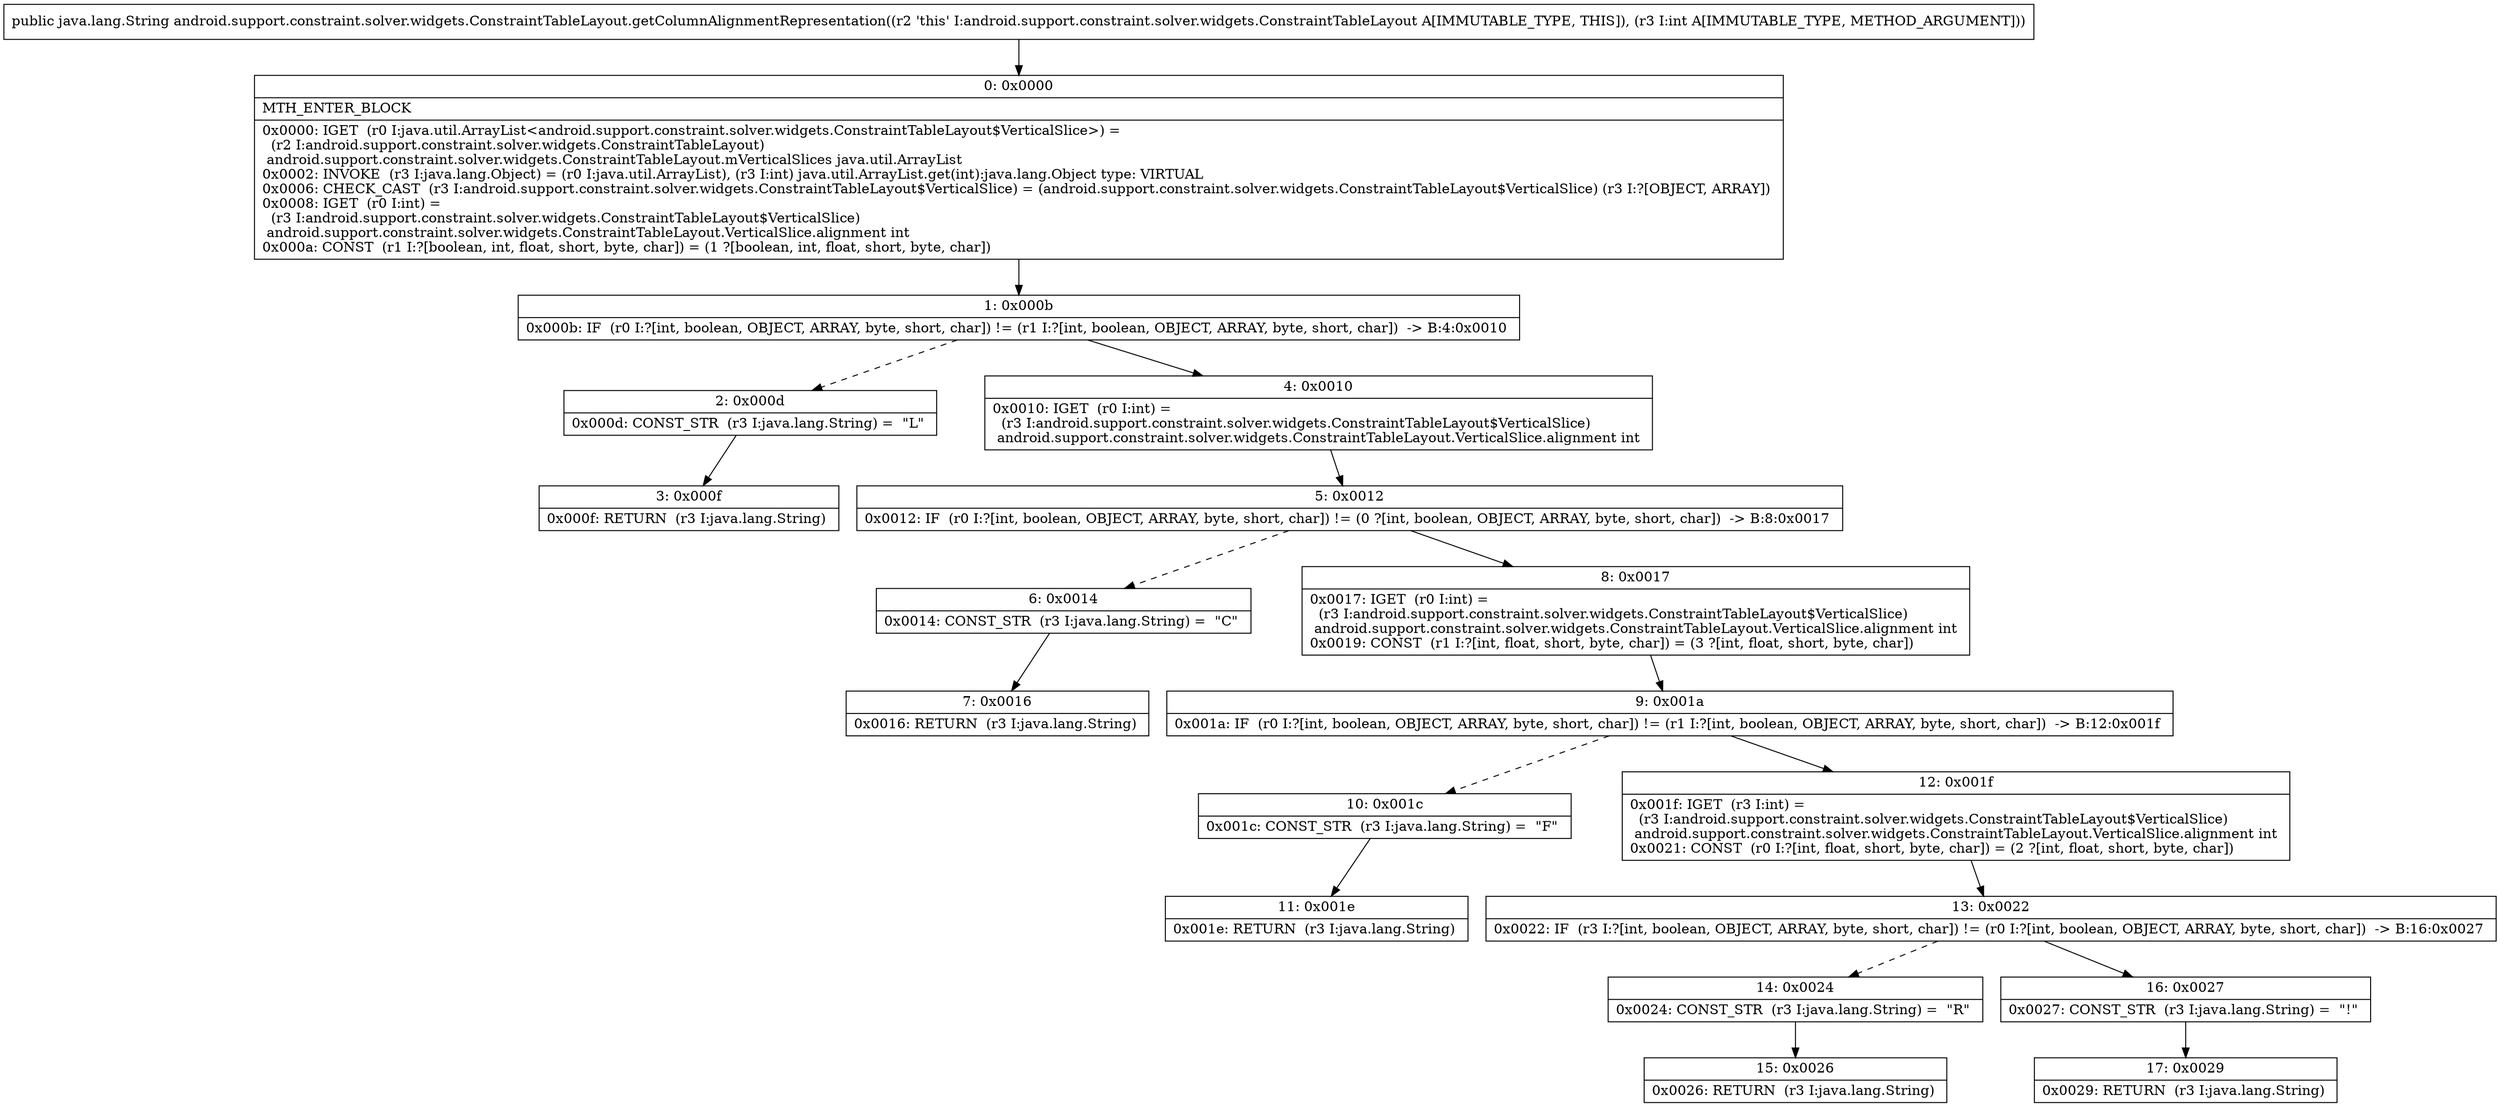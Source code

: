 digraph "CFG forandroid.support.constraint.solver.widgets.ConstraintTableLayout.getColumnAlignmentRepresentation(I)Ljava\/lang\/String;" {
Node_0 [shape=record,label="{0\:\ 0x0000|MTH_ENTER_BLOCK\l|0x0000: IGET  (r0 I:java.util.ArrayList\<android.support.constraint.solver.widgets.ConstraintTableLayout$VerticalSlice\>) = \l  (r2 I:android.support.constraint.solver.widgets.ConstraintTableLayout)\l android.support.constraint.solver.widgets.ConstraintTableLayout.mVerticalSlices java.util.ArrayList \l0x0002: INVOKE  (r3 I:java.lang.Object) = (r0 I:java.util.ArrayList), (r3 I:int) java.util.ArrayList.get(int):java.lang.Object type: VIRTUAL \l0x0006: CHECK_CAST  (r3 I:android.support.constraint.solver.widgets.ConstraintTableLayout$VerticalSlice) = (android.support.constraint.solver.widgets.ConstraintTableLayout$VerticalSlice) (r3 I:?[OBJECT, ARRAY]) \l0x0008: IGET  (r0 I:int) = \l  (r3 I:android.support.constraint.solver.widgets.ConstraintTableLayout$VerticalSlice)\l android.support.constraint.solver.widgets.ConstraintTableLayout.VerticalSlice.alignment int \l0x000a: CONST  (r1 I:?[boolean, int, float, short, byte, char]) = (1 ?[boolean, int, float, short, byte, char]) \l}"];
Node_1 [shape=record,label="{1\:\ 0x000b|0x000b: IF  (r0 I:?[int, boolean, OBJECT, ARRAY, byte, short, char]) != (r1 I:?[int, boolean, OBJECT, ARRAY, byte, short, char])  \-\> B:4:0x0010 \l}"];
Node_2 [shape=record,label="{2\:\ 0x000d|0x000d: CONST_STR  (r3 I:java.lang.String) =  \"L\" \l}"];
Node_3 [shape=record,label="{3\:\ 0x000f|0x000f: RETURN  (r3 I:java.lang.String) \l}"];
Node_4 [shape=record,label="{4\:\ 0x0010|0x0010: IGET  (r0 I:int) = \l  (r3 I:android.support.constraint.solver.widgets.ConstraintTableLayout$VerticalSlice)\l android.support.constraint.solver.widgets.ConstraintTableLayout.VerticalSlice.alignment int \l}"];
Node_5 [shape=record,label="{5\:\ 0x0012|0x0012: IF  (r0 I:?[int, boolean, OBJECT, ARRAY, byte, short, char]) != (0 ?[int, boolean, OBJECT, ARRAY, byte, short, char])  \-\> B:8:0x0017 \l}"];
Node_6 [shape=record,label="{6\:\ 0x0014|0x0014: CONST_STR  (r3 I:java.lang.String) =  \"C\" \l}"];
Node_7 [shape=record,label="{7\:\ 0x0016|0x0016: RETURN  (r3 I:java.lang.String) \l}"];
Node_8 [shape=record,label="{8\:\ 0x0017|0x0017: IGET  (r0 I:int) = \l  (r3 I:android.support.constraint.solver.widgets.ConstraintTableLayout$VerticalSlice)\l android.support.constraint.solver.widgets.ConstraintTableLayout.VerticalSlice.alignment int \l0x0019: CONST  (r1 I:?[int, float, short, byte, char]) = (3 ?[int, float, short, byte, char]) \l}"];
Node_9 [shape=record,label="{9\:\ 0x001a|0x001a: IF  (r0 I:?[int, boolean, OBJECT, ARRAY, byte, short, char]) != (r1 I:?[int, boolean, OBJECT, ARRAY, byte, short, char])  \-\> B:12:0x001f \l}"];
Node_10 [shape=record,label="{10\:\ 0x001c|0x001c: CONST_STR  (r3 I:java.lang.String) =  \"F\" \l}"];
Node_11 [shape=record,label="{11\:\ 0x001e|0x001e: RETURN  (r3 I:java.lang.String) \l}"];
Node_12 [shape=record,label="{12\:\ 0x001f|0x001f: IGET  (r3 I:int) = \l  (r3 I:android.support.constraint.solver.widgets.ConstraintTableLayout$VerticalSlice)\l android.support.constraint.solver.widgets.ConstraintTableLayout.VerticalSlice.alignment int \l0x0021: CONST  (r0 I:?[int, float, short, byte, char]) = (2 ?[int, float, short, byte, char]) \l}"];
Node_13 [shape=record,label="{13\:\ 0x0022|0x0022: IF  (r3 I:?[int, boolean, OBJECT, ARRAY, byte, short, char]) != (r0 I:?[int, boolean, OBJECT, ARRAY, byte, short, char])  \-\> B:16:0x0027 \l}"];
Node_14 [shape=record,label="{14\:\ 0x0024|0x0024: CONST_STR  (r3 I:java.lang.String) =  \"R\" \l}"];
Node_15 [shape=record,label="{15\:\ 0x0026|0x0026: RETURN  (r3 I:java.lang.String) \l}"];
Node_16 [shape=record,label="{16\:\ 0x0027|0x0027: CONST_STR  (r3 I:java.lang.String) =  \"!\" \l}"];
Node_17 [shape=record,label="{17\:\ 0x0029|0x0029: RETURN  (r3 I:java.lang.String) \l}"];
MethodNode[shape=record,label="{public java.lang.String android.support.constraint.solver.widgets.ConstraintTableLayout.getColumnAlignmentRepresentation((r2 'this' I:android.support.constraint.solver.widgets.ConstraintTableLayout A[IMMUTABLE_TYPE, THIS]), (r3 I:int A[IMMUTABLE_TYPE, METHOD_ARGUMENT])) }"];
MethodNode -> Node_0;
Node_0 -> Node_1;
Node_1 -> Node_2[style=dashed];
Node_1 -> Node_4;
Node_2 -> Node_3;
Node_4 -> Node_5;
Node_5 -> Node_6[style=dashed];
Node_5 -> Node_8;
Node_6 -> Node_7;
Node_8 -> Node_9;
Node_9 -> Node_10[style=dashed];
Node_9 -> Node_12;
Node_10 -> Node_11;
Node_12 -> Node_13;
Node_13 -> Node_14[style=dashed];
Node_13 -> Node_16;
Node_14 -> Node_15;
Node_16 -> Node_17;
}

